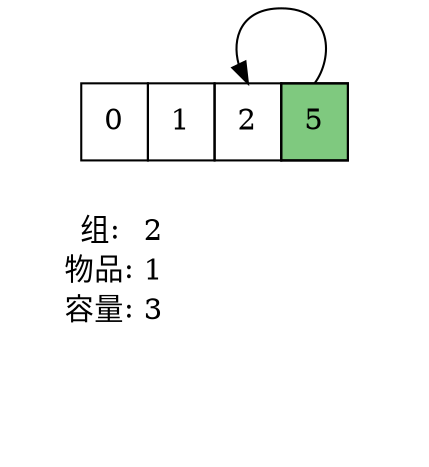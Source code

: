 
digraph g {
    node[shape=plaintext fixedsize=true  colorscheme=accent8 ];
    t1;
    a[
        label=< <TABLE CELLBORDER="1" BORDER="0" CELLSPACING="0" CELLPADDING="10">
            <tr>
                <td PORT="f0" >0</td>
                <td PORT="f1" >1</td>
                <td PORT="f2" >2</td>
                <td PORT="f3" BGCOLOR="1">5</td>
            </tr>
        </TABLE> >
    ];
    t2;
    b[
        label=< <TABLE CELLBORDER="1" BORDER="0" CELLSPACING="0" CELLPADDING="2" cellborder="0">
            <tr>
                <td PORT="">组:</td>
                <td PORT="">2</td>
            </tr>
            <tr>
                <td PORT="">物品:</td>
                <td PORT="">1</td>
            </tr>
            <tr>
                <td PORT="">容量:</td>
                <td PORT="">3</td>
            </tr>
        </TABLE> >
    ]
    a:f0:s->b[style=invis];
    b->t3[style=invis];
    a:f3:n->a:f2:n;

    t1,t2,t3[style=invis]
}
